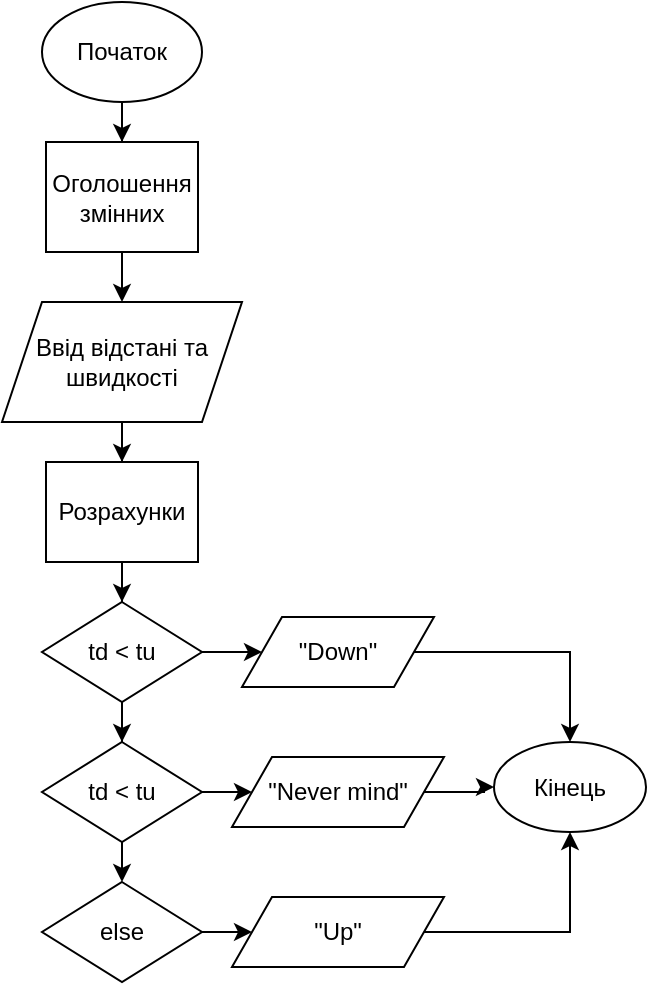<mxfile version="24.7.17">
  <diagram name="Сторінка-1" id="yYZPa3TTXjfbN6Erx7j_">
    <mxGraphModel dx="875" dy="524" grid="1" gridSize="10" guides="1" tooltips="1" connect="1" arrows="1" fold="1" page="1" pageScale="1" pageWidth="827" pageHeight="1169" math="0" shadow="0">
      <root>
        <mxCell id="0" />
        <mxCell id="1" parent="0" />
        <mxCell id="WokyKpfvRqW7XqIpSPb4-4" value="" style="edgeStyle=orthogonalEdgeStyle;rounded=0;orthogonalLoop=1;jettySize=auto;html=1;" edge="1" parent="1" source="WokyKpfvRqW7XqIpSPb4-2" target="WokyKpfvRqW7XqIpSPb4-3">
          <mxGeometry relative="1" as="geometry" />
        </mxCell>
        <mxCell id="WokyKpfvRqW7XqIpSPb4-2" value="Початок" style="ellipse;whiteSpace=wrap;html=1;" vertex="1" parent="1">
          <mxGeometry x="374" y="20" width="80" height="50" as="geometry" />
        </mxCell>
        <mxCell id="WokyKpfvRqW7XqIpSPb4-6" value="" style="edgeStyle=orthogonalEdgeStyle;rounded=0;orthogonalLoop=1;jettySize=auto;html=1;" edge="1" parent="1" source="WokyKpfvRqW7XqIpSPb4-3" target="WokyKpfvRqW7XqIpSPb4-5">
          <mxGeometry relative="1" as="geometry" />
        </mxCell>
        <mxCell id="WokyKpfvRqW7XqIpSPb4-3" value="Оголошення змінних" style="whiteSpace=wrap;html=1;" vertex="1" parent="1">
          <mxGeometry x="376" y="90" width="76" height="55" as="geometry" />
        </mxCell>
        <mxCell id="WokyKpfvRqW7XqIpSPb4-8" value="" style="edgeStyle=orthogonalEdgeStyle;rounded=0;orthogonalLoop=1;jettySize=auto;html=1;" edge="1" parent="1" source="WokyKpfvRqW7XqIpSPb4-5" target="WokyKpfvRqW7XqIpSPb4-7">
          <mxGeometry relative="1" as="geometry" />
        </mxCell>
        <mxCell id="WokyKpfvRqW7XqIpSPb4-5" value="Ввід відстані та швидкості" style="shape=parallelogram;perimeter=parallelogramPerimeter;whiteSpace=wrap;html=1;fixedSize=1;" vertex="1" parent="1">
          <mxGeometry x="354" y="170" width="120" height="60" as="geometry" />
        </mxCell>
        <mxCell id="WokyKpfvRqW7XqIpSPb4-10" value="" style="edgeStyle=orthogonalEdgeStyle;rounded=0;orthogonalLoop=1;jettySize=auto;html=1;" edge="1" parent="1" source="WokyKpfvRqW7XqIpSPb4-7" target="WokyKpfvRqW7XqIpSPb4-9">
          <mxGeometry relative="1" as="geometry" />
        </mxCell>
        <mxCell id="WokyKpfvRqW7XqIpSPb4-7" value="Розрахунки" style="whiteSpace=wrap;html=1;" vertex="1" parent="1">
          <mxGeometry x="376" y="250" width="76" height="50" as="geometry" />
        </mxCell>
        <mxCell id="WokyKpfvRqW7XqIpSPb4-12" value="" style="edgeStyle=orthogonalEdgeStyle;rounded=0;orthogonalLoop=1;jettySize=auto;html=1;" edge="1" parent="1" source="WokyKpfvRqW7XqIpSPb4-9" target="WokyKpfvRqW7XqIpSPb4-11">
          <mxGeometry relative="1" as="geometry" />
        </mxCell>
        <mxCell id="WokyKpfvRqW7XqIpSPb4-14" value="" style="edgeStyle=orthogonalEdgeStyle;rounded=0;orthogonalLoop=1;jettySize=auto;html=1;" edge="1" parent="1" source="WokyKpfvRqW7XqIpSPb4-9" target="WokyKpfvRqW7XqIpSPb4-13">
          <mxGeometry relative="1" as="geometry" />
        </mxCell>
        <mxCell id="WokyKpfvRqW7XqIpSPb4-9" value="td &amp;lt; tu" style="rhombus;whiteSpace=wrap;html=1;" vertex="1" parent="1">
          <mxGeometry x="374" y="320" width="80" height="50" as="geometry" />
        </mxCell>
        <mxCell id="WokyKpfvRqW7XqIpSPb4-24" style="edgeStyle=orthogonalEdgeStyle;rounded=0;orthogonalLoop=1;jettySize=auto;html=1;" edge="1" parent="1" source="WokyKpfvRqW7XqIpSPb4-11" target="WokyKpfvRqW7XqIpSPb4-22">
          <mxGeometry relative="1" as="geometry" />
        </mxCell>
        <mxCell id="WokyKpfvRqW7XqIpSPb4-11" value="&quot;Down&quot;" style="shape=parallelogram;perimeter=parallelogramPerimeter;whiteSpace=wrap;html=1;fixedSize=1;" vertex="1" parent="1">
          <mxGeometry x="474" y="327.5" width="96" height="35" as="geometry" />
        </mxCell>
        <mxCell id="WokyKpfvRqW7XqIpSPb4-16" value="" style="edgeStyle=orthogonalEdgeStyle;rounded=0;orthogonalLoop=1;jettySize=auto;html=1;" edge="1" parent="1" source="WokyKpfvRqW7XqIpSPb4-13" target="WokyKpfvRqW7XqIpSPb4-15">
          <mxGeometry relative="1" as="geometry" />
        </mxCell>
        <mxCell id="WokyKpfvRqW7XqIpSPb4-18" value="" style="edgeStyle=orthogonalEdgeStyle;rounded=0;orthogonalLoop=1;jettySize=auto;html=1;" edge="1" parent="1" source="WokyKpfvRqW7XqIpSPb4-13">
          <mxGeometry relative="1" as="geometry">
            <mxPoint x="414" y="460" as="targetPoint" />
          </mxGeometry>
        </mxCell>
        <mxCell id="WokyKpfvRqW7XqIpSPb4-13" value="td &amp;lt; tu" style="rhombus;whiteSpace=wrap;html=1;" vertex="1" parent="1">
          <mxGeometry x="374" y="390" width="80" height="50" as="geometry" />
        </mxCell>
        <mxCell id="WokyKpfvRqW7XqIpSPb4-25" value="" style="edgeStyle=orthogonalEdgeStyle;rounded=0;orthogonalLoop=1;jettySize=auto;html=1;" edge="1" parent="1" source="WokyKpfvRqW7XqIpSPb4-15" target="WokyKpfvRqW7XqIpSPb4-22">
          <mxGeometry relative="1" as="geometry" />
        </mxCell>
        <mxCell id="WokyKpfvRqW7XqIpSPb4-15" value="&quot;Never mind&quot;" style="shape=parallelogram;perimeter=parallelogramPerimeter;whiteSpace=wrap;html=1;fixedSize=1;" vertex="1" parent="1">
          <mxGeometry x="469" y="397.5" width="106" height="35" as="geometry" />
        </mxCell>
        <mxCell id="WokyKpfvRqW7XqIpSPb4-21" value="" style="edgeStyle=orthogonalEdgeStyle;rounded=0;orthogonalLoop=1;jettySize=auto;html=1;" edge="1" parent="1" source="WokyKpfvRqW7XqIpSPb4-19" target="WokyKpfvRqW7XqIpSPb4-20">
          <mxGeometry relative="1" as="geometry" />
        </mxCell>
        <mxCell id="WokyKpfvRqW7XqIpSPb4-19" value="else" style="rhombus;whiteSpace=wrap;html=1;" vertex="1" parent="1">
          <mxGeometry x="374" y="460" width="80" height="50" as="geometry" />
        </mxCell>
        <mxCell id="WokyKpfvRqW7XqIpSPb4-26" style="edgeStyle=orthogonalEdgeStyle;rounded=0;orthogonalLoop=1;jettySize=auto;html=1;entryX=0.5;entryY=1;entryDx=0;entryDy=0;" edge="1" parent="1" source="WokyKpfvRqW7XqIpSPb4-20" target="WokyKpfvRqW7XqIpSPb4-22">
          <mxGeometry relative="1" as="geometry" />
        </mxCell>
        <mxCell id="WokyKpfvRqW7XqIpSPb4-20" value="&quot;Up&quot;" style="shape=parallelogram;perimeter=parallelogramPerimeter;whiteSpace=wrap;html=1;fixedSize=1;" vertex="1" parent="1">
          <mxGeometry x="469" y="467.5" width="106" height="35" as="geometry" />
        </mxCell>
        <mxCell id="WokyKpfvRqW7XqIpSPb4-22" value="Кінець" style="ellipse;whiteSpace=wrap;html=1;" vertex="1" parent="1">
          <mxGeometry x="600" y="390" width="76" height="45" as="geometry" />
        </mxCell>
      </root>
    </mxGraphModel>
  </diagram>
</mxfile>
